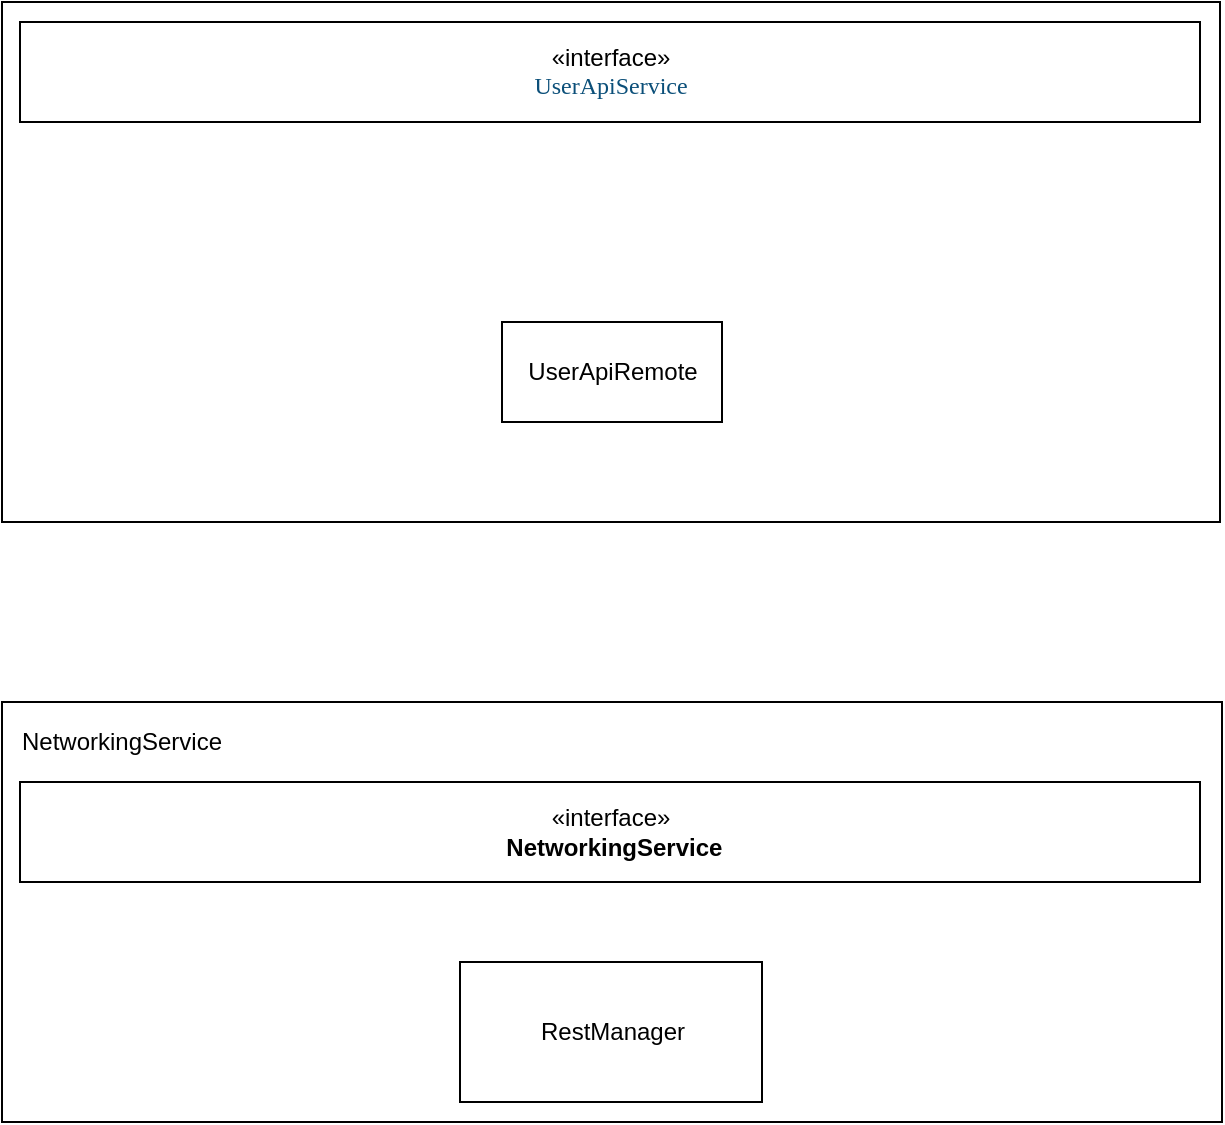 <mxfile version="14.5.1" type="device"><diagram id="5qlDm-zbraQ31wDA7HbM" name="Seite-1"><mxGraphModel dx="865" dy="781" grid="1" gridSize="10" guides="1" tooltips="1" connect="1" arrows="1" fold="1" page="1" pageScale="1" pageWidth="827" pageHeight="1169" math="0" shadow="0"><root><mxCell id="0"/><mxCell id="1" parent="0"/><mxCell id="v65IV7nHAN22_wrIAFte-10" value="" style="rounded=0;whiteSpace=wrap;html=1;" vertex="1" parent="1"><mxGeometry x="51" y="80" width="609" height="260" as="geometry"/></mxCell><mxCell id="v65IV7nHAN22_wrIAFte-1" value="" style="rounded=0;whiteSpace=wrap;html=1;" vertex="1" parent="1"><mxGeometry x="51" y="430" width="610" height="210" as="geometry"/></mxCell><mxCell id="v65IV7nHAN22_wrIAFte-2" value="NetworkingService&lt;br&gt;" style="text;html=1;strokeColor=none;fillColor=none;align=center;verticalAlign=middle;whiteSpace=wrap;rounded=0;" vertex="1" parent="1"><mxGeometry x="91" y="440" width="40" height="20" as="geometry"/></mxCell><mxCell id="v65IV7nHAN22_wrIAFte-5" value="«interface»&lt;br&gt;&lt;b&gt;&amp;nbsp;NetworkingService&lt;/b&gt;" style="html=1;" vertex="1" parent="1"><mxGeometry x="60" y="470" width="590" height="50" as="geometry"/></mxCell><mxCell id="v65IV7nHAN22_wrIAFte-6" value="RestManager" style="html=1;" vertex="1" parent="1"><mxGeometry x="280" y="560" width="151" height="70" as="geometry"/></mxCell><mxCell id="v65IV7nHAN22_wrIAFte-8" value="«interface»&lt;br&gt;&lt;p class=&quot;p1&quot; style=&quot;margin: 0px ; font-stretch: normal ; line-height: normal ; font-family: &amp;#34;menlo&amp;#34; ; color: rgb(11 , 79 , 121) ; background-color: rgb(255 , 255 , 255)&quot;&gt;UserApiService&lt;/p&gt;" style="html=1;" vertex="1" parent="1"><mxGeometry x="60" y="90" width="590" height="50" as="geometry"/></mxCell><mxCell id="v65IV7nHAN22_wrIAFte-9" value="UserApiRemote" style="html=1;" vertex="1" parent="1"><mxGeometry x="301" y="240" width="110" height="50" as="geometry"/></mxCell></root></mxGraphModel></diagram></mxfile>